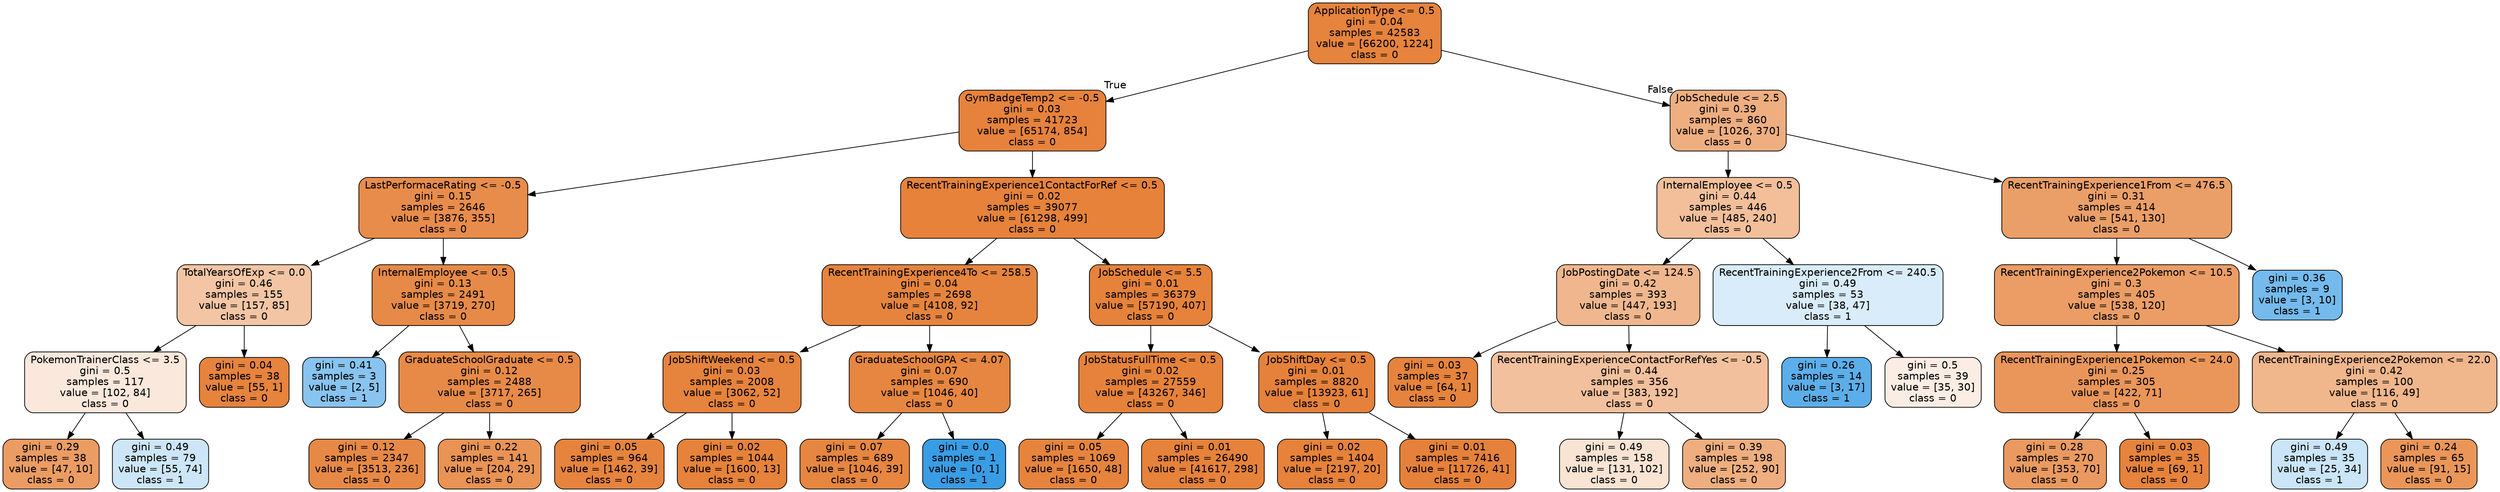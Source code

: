 digraph Tree {
node [shape=box, style="filled, rounded", color="black", fontname=helvetica] ;
edge [fontname=helvetica] ;
0 [label="ApplicationType <= 0.5\ngini = 0.04\nsamples = 42583\nvalue = [66200, 1224]\nclass = 0", fillcolor="#e58139fa"] ;
1 [label="GymBadgeTemp2 <= -0.5\ngini = 0.03\nsamples = 41723\nvalue = [65174, 854]\nclass = 0", fillcolor="#e58139fc"] ;
0 -> 1 [labeldistance=2.5, labelangle=45, headlabel="True"] ;
2 [label="LastPerformaceRating <= -0.5\ngini = 0.15\nsamples = 2646\nvalue = [3876, 355]\nclass = 0", fillcolor="#e58139e8"] ;
1 -> 2 ;
3 [label="TotalYearsOfExp <= 0.0\ngini = 0.46\nsamples = 155\nvalue = [157, 85]\nclass = 0", fillcolor="#e5813975"] ;
2 -> 3 ;
4 [label="PokemonTrainerClass <= 3.5\ngini = 0.5\nsamples = 117\nvalue = [102, 84]\nclass = 0", fillcolor="#e581392d"] ;
3 -> 4 ;
5 [label="gini = 0.29\nsamples = 38\nvalue = [47, 10]\nclass = 0", fillcolor="#e58139c9"] ;
4 -> 5 ;
6 [label="gini = 0.49\nsamples = 79\nvalue = [55, 74]\nclass = 1", fillcolor="#399de541"] ;
4 -> 6 ;
7 [label="gini = 0.04\nsamples = 38\nvalue = [55, 1]\nclass = 0", fillcolor="#e58139fa"] ;
3 -> 7 ;
8 [label="InternalEmployee <= 0.5\ngini = 0.13\nsamples = 2491\nvalue = [3719, 270]\nclass = 0", fillcolor="#e58139ec"] ;
2 -> 8 ;
9 [label="gini = 0.41\nsamples = 3\nvalue = [2, 5]\nclass = 1", fillcolor="#399de599"] ;
8 -> 9 ;
10 [label="GraduateSchoolGraduate <= 0.5\ngini = 0.12\nsamples = 2488\nvalue = [3717, 265]\nclass = 0", fillcolor="#e58139ed"] ;
8 -> 10 ;
11 [label="gini = 0.12\nsamples = 2347\nvalue = [3513, 236]\nclass = 0", fillcolor="#e58139ee"] ;
10 -> 11 ;
12 [label="gini = 0.22\nsamples = 141\nvalue = [204, 29]\nclass = 0", fillcolor="#e58139db"] ;
10 -> 12 ;
13 [label="RecentTrainingExperience1ContactForRef <= 0.5\ngini = 0.02\nsamples = 39077\nvalue = [61298, 499]\nclass = 0", fillcolor="#e58139fd"] ;
1 -> 13 ;
14 [label="RecentTrainingExperience4To <= 258.5\ngini = 0.04\nsamples = 2698\nvalue = [4108, 92]\nclass = 0", fillcolor="#e58139f9"] ;
13 -> 14 ;
15 [label="JobShiftWeekend <= 0.5\ngini = 0.03\nsamples = 2008\nvalue = [3062, 52]\nclass = 0", fillcolor="#e58139fb"] ;
14 -> 15 ;
16 [label="gini = 0.05\nsamples = 964\nvalue = [1462, 39]\nclass = 0", fillcolor="#e58139f8"] ;
15 -> 16 ;
17 [label="gini = 0.02\nsamples = 1044\nvalue = [1600, 13]\nclass = 0", fillcolor="#e58139fd"] ;
15 -> 17 ;
18 [label="GraduateSchoolGPA <= 4.07\ngini = 0.07\nsamples = 690\nvalue = [1046, 40]\nclass = 0", fillcolor="#e58139f5"] ;
14 -> 18 ;
19 [label="gini = 0.07\nsamples = 689\nvalue = [1046, 39]\nclass = 0", fillcolor="#e58139f5"] ;
18 -> 19 ;
20 [label="gini = 0.0\nsamples = 1\nvalue = [0, 1]\nclass = 1", fillcolor="#399de5ff"] ;
18 -> 20 ;
21 [label="JobSchedule <= 5.5\ngini = 0.01\nsamples = 36379\nvalue = [57190, 407]\nclass = 0", fillcolor="#e58139fd"] ;
13 -> 21 ;
22 [label="JobStatusFullTime <= 0.5\ngini = 0.02\nsamples = 27559\nvalue = [43267, 346]\nclass = 0", fillcolor="#e58139fd"] ;
21 -> 22 ;
23 [label="gini = 0.05\nsamples = 1069\nvalue = [1650, 48]\nclass = 0", fillcolor="#e58139f8"] ;
22 -> 23 ;
24 [label="gini = 0.01\nsamples = 26490\nvalue = [41617, 298]\nclass = 0", fillcolor="#e58139fd"] ;
22 -> 24 ;
25 [label="JobShiftDay <= 0.5\ngini = 0.01\nsamples = 8820\nvalue = [13923, 61]\nclass = 0", fillcolor="#e58139fe"] ;
21 -> 25 ;
26 [label="gini = 0.02\nsamples = 1404\nvalue = [2197, 20]\nclass = 0", fillcolor="#e58139fd"] ;
25 -> 26 ;
27 [label="gini = 0.01\nsamples = 7416\nvalue = [11726, 41]\nclass = 0", fillcolor="#e58139fe"] ;
25 -> 27 ;
28 [label="JobSchedule <= 2.5\ngini = 0.39\nsamples = 860\nvalue = [1026, 370]\nclass = 0", fillcolor="#e58139a3"] ;
0 -> 28 [labeldistance=2.5, labelangle=-45, headlabel="False"] ;
29 [label="InternalEmployee <= 0.5\ngini = 0.44\nsamples = 446\nvalue = [485, 240]\nclass = 0", fillcolor="#e5813981"] ;
28 -> 29 ;
30 [label="JobPostingDate <= 124.5\ngini = 0.42\nsamples = 393\nvalue = [447, 193]\nclass = 0", fillcolor="#e5813991"] ;
29 -> 30 ;
31 [label="gini = 0.03\nsamples = 37\nvalue = [64, 1]\nclass = 0", fillcolor="#e58139fb"] ;
30 -> 31 ;
32 [label="RecentTrainingExperienceContactForRefYes <= -0.5\ngini = 0.44\nsamples = 356\nvalue = [383, 192]\nclass = 0", fillcolor="#e581397f"] ;
30 -> 32 ;
33 [label="gini = 0.49\nsamples = 158\nvalue = [131, 102]\nclass = 0", fillcolor="#e5813938"] ;
32 -> 33 ;
34 [label="gini = 0.39\nsamples = 198\nvalue = [252, 90]\nclass = 0", fillcolor="#e58139a4"] ;
32 -> 34 ;
35 [label="RecentTrainingExperience2From <= 240.5\ngini = 0.49\nsamples = 53\nvalue = [38, 47]\nclass = 1", fillcolor="#399de531"] ;
29 -> 35 ;
36 [label="gini = 0.26\nsamples = 14\nvalue = [3, 17]\nclass = 1", fillcolor="#399de5d2"] ;
35 -> 36 ;
37 [label="gini = 0.5\nsamples = 39\nvalue = [35, 30]\nclass = 0", fillcolor="#e5813924"] ;
35 -> 37 ;
38 [label="RecentTrainingExperience1From <= 476.5\ngini = 0.31\nsamples = 414\nvalue = [541, 130]\nclass = 0", fillcolor="#e58139c2"] ;
28 -> 38 ;
39 [label="RecentTrainingExperience2Pokemon <= 10.5\ngini = 0.3\nsamples = 405\nvalue = [538, 120]\nclass = 0", fillcolor="#e58139c6"] ;
38 -> 39 ;
40 [label="RecentTrainingExperience1Pokemon <= 24.0\ngini = 0.25\nsamples = 305\nvalue = [422, 71]\nclass = 0", fillcolor="#e58139d4"] ;
39 -> 40 ;
41 [label="gini = 0.28\nsamples = 270\nvalue = [353, 70]\nclass = 0", fillcolor="#e58139cc"] ;
40 -> 41 ;
42 [label="gini = 0.03\nsamples = 35\nvalue = [69, 1]\nclass = 0", fillcolor="#e58139fb"] ;
40 -> 42 ;
43 [label="RecentTrainingExperience2Pokemon <= 22.0\ngini = 0.42\nsamples = 100\nvalue = [116, 49]\nclass = 0", fillcolor="#e5813993"] ;
39 -> 43 ;
44 [label="gini = 0.49\nsamples = 35\nvalue = [25, 34]\nclass = 1", fillcolor="#399de544"] ;
43 -> 44 ;
45 [label="gini = 0.24\nsamples = 65\nvalue = [91, 15]\nclass = 0", fillcolor="#e58139d5"] ;
43 -> 45 ;
46 [label="gini = 0.36\nsamples = 9\nvalue = [3, 10]\nclass = 1", fillcolor="#399de5b3"] ;
38 -> 46 ;
}